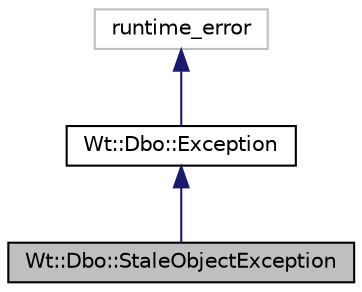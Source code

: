 digraph "Wt::Dbo::StaleObjectException"
{
 // LATEX_PDF_SIZE
  edge [fontname="Helvetica",fontsize="10",labelfontname="Helvetica",labelfontsize="10"];
  node [fontname="Helvetica",fontsize="10",shape=record];
  Node1 [label="Wt::Dbo::StaleObjectException",height=0.2,width=0.4,color="black", fillcolor="grey75", style="filled", fontcolor="black",tooltip="Exception thrown when Wt::Dbo detects a concurrent modification"];
  Node2 -> Node1 [dir="back",color="midnightblue",fontsize="10",style="solid"];
  Node2 [label="Wt::Dbo::Exception",height=0.2,width=0.4,color="black", fillcolor="white", style="filled",URL="$classWt_1_1Dbo_1_1Exception.html",tooltip="Exception base class for Wt::Dbo."];
  Node3 -> Node2 [dir="back",color="midnightblue",fontsize="10",style="solid"];
  Node3 [label="runtime_error",height=0.2,width=0.4,color="grey75", fillcolor="white", style="filled",tooltip=" "];
}
